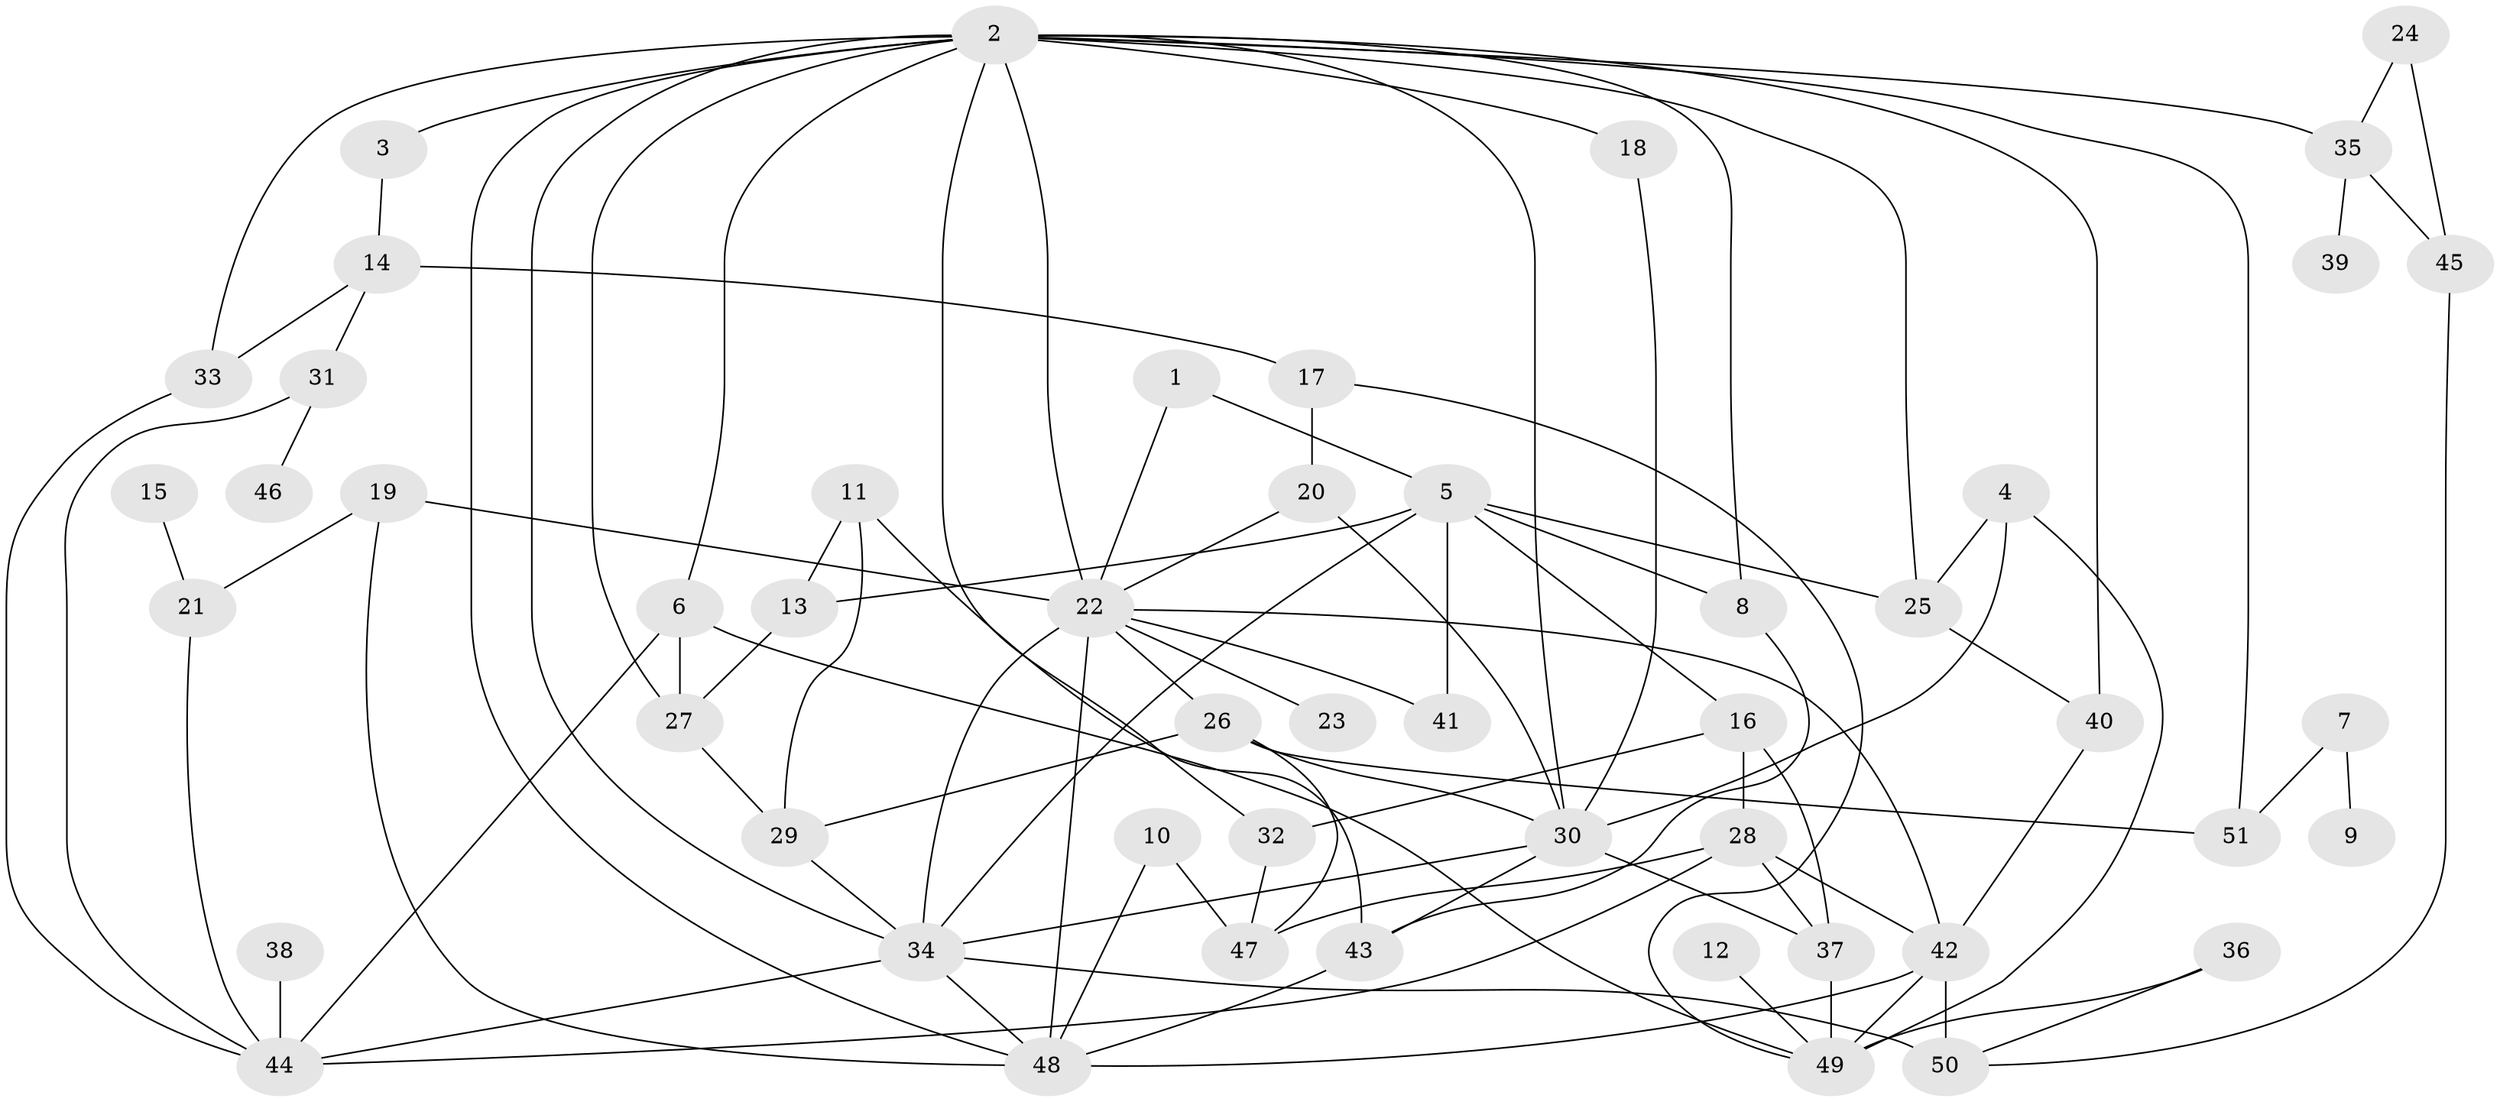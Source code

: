 // original degree distribution, {9: 0.009900990099009901, 7: 0.019801980198019802, 4: 0.2376237623762376, 3: 0.2079207920792079, 5: 0.04950495049504951, 2: 0.297029702970297, 6: 0.019801980198019802, 1: 0.1485148514851485, 8: 0.009900990099009901}
// Generated by graph-tools (version 1.1) at 2025/25/03/09/25 03:25:27]
// undirected, 51 vertices, 97 edges
graph export_dot {
graph [start="1"]
  node [color=gray90,style=filled];
  1;
  2;
  3;
  4;
  5;
  6;
  7;
  8;
  9;
  10;
  11;
  12;
  13;
  14;
  15;
  16;
  17;
  18;
  19;
  20;
  21;
  22;
  23;
  24;
  25;
  26;
  27;
  28;
  29;
  30;
  31;
  32;
  33;
  34;
  35;
  36;
  37;
  38;
  39;
  40;
  41;
  42;
  43;
  44;
  45;
  46;
  47;
  48;
  49;
  50;
  51;
  1 -- 5 [weight=1.0];
  1 -- 22 [weight=1.0];
  2 -- 3 [weight=2.0];
  2 -- 6 [weight=1.0];
  2 -- 8 [weight=1.0];
  2 -- 18 [weight=1.0];
  2 -- 22 [weight=1.0];
  2 -- 25 [weight=1.0];
  2 -- 27 [weight=1.0];
  2 -- 30 [weight=1.0];
  2 -- 32 [weight=1.0];
  2 -- 33 [weight=1.0];
  2 -- 34 [weight=1.0];
  2 -- 35 [weight=1.0];
  2 -- 40 [weight=1.0];
  2 -- 48 [weight=1.0];
  2 -- 51 [weight=1.0];
  3 -- 14 [weight=1.0];
  4 -- 25 [weight=1.0];
  4 -- 30 [weight=1.0];
  4 -- 49 [weight=1.0];
  5 -- 8 [weight=1.0];
  5 -- 13 [weight=1.0];
  5 -- 16 [weight=1.0];
  5 -- 25 [weight=1.0];
  5 -- 34 [weight=1.0];
  5 -- 41 [weight=1.0];
  6 -- 27 [weight=1.0];
  6 -- 44 [weight=1.0];
  6 -- 49 [weight=1.0];
  7 -- 9 [weight=1.0];
  7 -- 51 [weight=1.0];
  8 -- 43 [weight=1.0];
  10 -- 47 [weight=1.0];
  10 -- 48 [weight=1.0];
  11 -- 13 [weight=1.0];
  11 -- 29 [weight=1.0];
  11 -- 43 [weight=1.0];
  12 -- 49 [weight=1.0];
  13 -- 27 [weight=1.0];
  14 -- 17 [weight=1.0];
  14 -- 31 [weight=1.0];
  14 -- 33 [weight=1.0];
  15 -- 21 [weight=1.0];
  16 -- 28 [weight=1.0];
  16 -- 32 [weight=1.0];
  16 -- 37 [weight=1.0];
  17 -- 20 [weight=1.0];
  17 -- 49 [weight=1.0];
  18 -- 30 [weight=1.0];
  19 -- 21 [weight=1.0];
  19 -- 22 [weight=1.0];
  19 -- 48 [weight=1.0];
  20 -- 22 [weight=1.0];
  20 -- 30 [weight=1.0];
  21 -- 44 [weight=1.0];
  22 -- 23 [weight=1.0];
  22 -- 26 [weight=1.0];
  22 -- 34 [weight=1.0];
  22 -- 41 [weight=1.0];
  22 -- 42 [weight=1.0];
  22 -- 48 [weight=1.0];
  24 -- 35 [weight=1.0];
  24 -- 45 [weight=1.0];
  25 -- 40 [weight=1.0];
  26 -- 29 [weight=1.0];
  26 -- 30 [weight=1.0];
  26 -- 47 [weight=1.0];
  26 -- 51 [weight=2.0];
  27 -- 29 [weight=1.0];
  28 -- 37 [weight=1.0];
  28 -- 42 [weight=1.0];
  28 -- 44 [weight=1.0];
  28 -- 47 [weight=1.0];
  29 -- 34 [weight=1.0];
  30 -- 34 [weight=1.0];
  30 -- 37 [weight=1.0];
  30 -- 43 [weight=1.0];
  31 -- 44 [weight=1.0];
  31 -- 46 [weight=1.0];
  32 -- 47 [weight=1.0];
  33 -- 44 [weight=1.0];
  34 -- 44 [weight=1.0];
  34 -- 48 [weight=1.0];
  34 -- 50 [weight=2.0];
  35 -- 39 [weight=1.0];
  35 -- 45 [weight=1.0];
  36 -- 49 [weight=1.0];
  36 -- 50 [weight=1.0];
  37 -- 49 [weight=1.0];
  38 -- 44 [weight=1.0];
  40 -- 42 [weight=1.0];
  42 -- 48 [weight=2.0];
  42 -- 49 [weight=1.0];
  42 -- 50 [weight=1.0];
  43 -- 48 [weight=1.0];
  45 -- 50 [weight=1.0];
}
